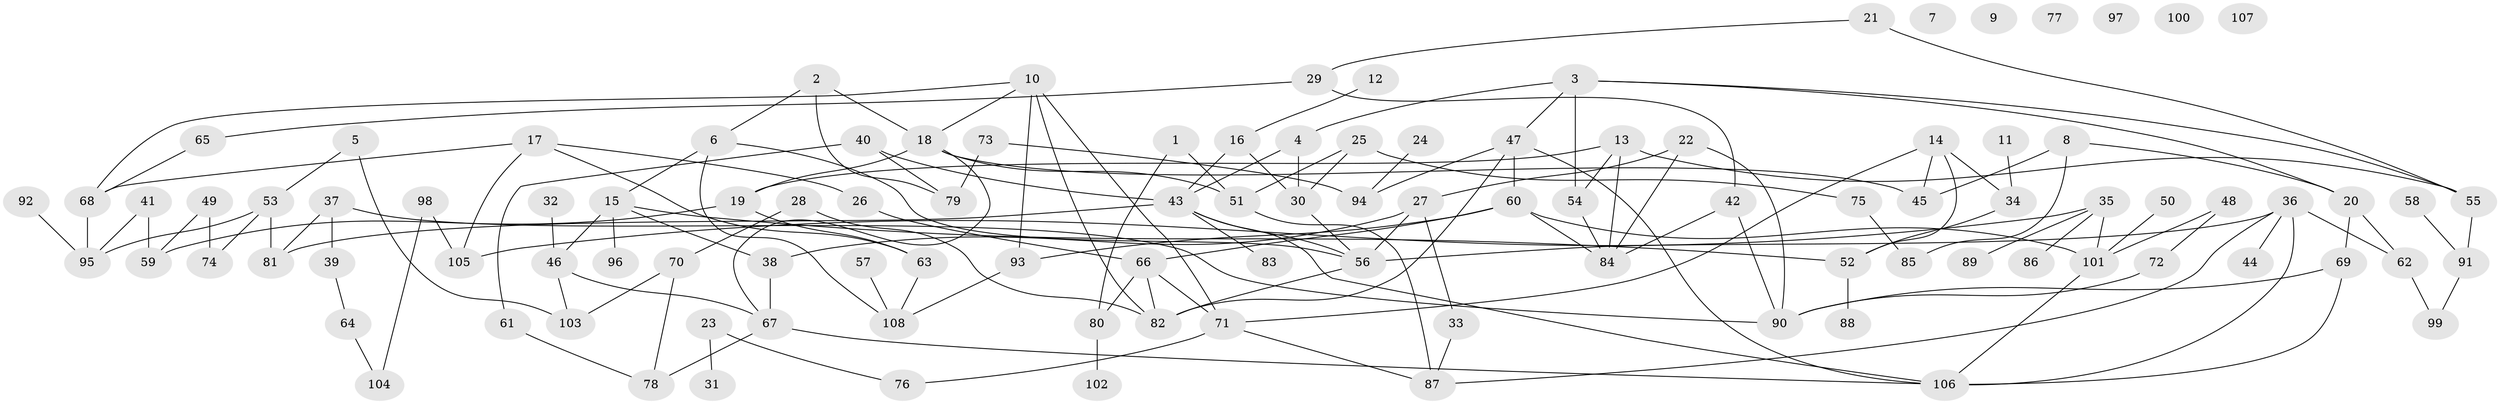 // coarse degree distribution, {3: 0.2608695652173913, 5: 0.14492753623188406, 6: 0.057971014492753624, 2: 0.18840579710144928, 0: 0.08695652173913043, 7: 0.043478260869565216, 1: 0.10144927536231885, 4: 0.08695652173913043, 8: 0.028985507246376812}
// Generated by graph-tools (version 1.1) at 2025/23/03/03/25 07:23:27]
// undirected, 108 vertices, 154 edges
graph export_dot {
graph [start="1"]
  node [color=gray90,style=filled];
  1;
  2;
  3;
  4;
  5;
  6;
  7;
  8;
  9;
  10;
  11;
  12;
  13;
  14;
  15;
  16;
  17;
  18;
  19;
  20;
  21;
  22;
  23;
  24;
  25;
  26;
  27;
  28;
  29;
  30;
  31;
  32;
  33;
  34;
  35;
  36;
  37;
  38;
  39;
  40;
  41;
  42;
  43;
  44;
  45;
  46;
  47;
  48;
  49;
  50;
  51;
  52;
  53;
  54;
  55;
  56;
  57;
  58;
  59;
  60;
  61;
  62;
  63;
  64;
  65;
  66;
  67;
  68;
  69;
  70;
  71;
  72;
  73;
  74;
  75;
  76;
  77;
  78;
  79;
  80;
  81;
  82;
  83;
  84;
  85;
  86;
  87;
  88;
  89;
  90;
  91;
  92;
  93;
  94;
  95;
  96;
  97;
  98;
  99;
  100;
  101;
  102;
  103;
  104;
  105;
  106;
  107;
  108;
  1 -- 51;
  1 -- 80;
  2 -- 6;
  2 -- 18;
  2 -- 79;
  3 -- 4;
  3 -- 20;
  3 -- 47;
  3 -- 54;
  3 -- 55;
  4 -- 30;
  4 -- 43;
  5 -- 53;
  5 -- 103;
  6 -- 15;
  6 -- 56;
  6 -- 108;
  8 -- 20;
  8 -- 45;
  8 -- 85;
  10 -- 18;
  10 -- 68;
  10 -- 71;
  10 -- 82;
  10 -- 93;
  11 -- 34;
  12 -- 16;
  13 -- 19;
  13 -- 54;
  13 -- 55;
  13 -- 84;
  14 -- 34;
  14 -- 45;
  14 -- 52;
  14 -- 71;
  15 -- 38;
  15 -- 46;
  15 -- 52;
  15 -- 96;
  16 -- 30;
  16 -- 43;
  17 -- 26;
  17 -- 63;
  17 -- 68;
  17 -- 105;
  18 -- 19;
  18 -- 45;
  18 -- 51;
  18 -- 67;
  19 -- 59;
  19 -- 63;
  20 -- 62;
  20 -- 69;
  21 -- 29;
  21 -- 55;
  22 -- 27;
  22 -- 84;
  22 -- 90;
  23 -- 31;
  23 -- 76;
  24 -- 94;
  25 -- 30;
  25 -- 51;
  25 -- 75;
  26 -- 66;
  27 -- 33;
  27 -- 38;
  27 -- 56;
  28 -- 70;
  28 -- 82;
  29 -- 42;
  29 -- 65;
  30 -- 56;
  32 -- 46;
  33 -- 87;
  34 -- 52;
  35 -- 86;
  35 -- 89;
  35 -- 101;
  35 -- 105;
  36 -- 44;
  36 -- 56;
  36 -- 62;
  36 -- 87;
  36 -- 106;
  37 -- 39;
  37 -- 81;
  37 -- 90;
  38 -- 67;
  39 -- 64;
  40 -- 43;
  40 -- 61;
  40 -- 79;
  41 -- 59;
  41 -- 95;
  42 -- 84;
  42 -- 90;
  43 -- 56;
  43 -- 81;
  43 -- 83;
  43 -- 106;
  46 -- 67;
  46 -- 103;
  47 -- 60;
  47 -- 82;
  47 -- 94;
  47 -- 106;
  48 -- 72;
  48 -- 101;
  49 -- 59;
  49 -- 74;
  50 -- 101;
  51 -- 87;
  52 -- 88;
  53 -- 74;
  53 -- 81;
  53 -- 95;
  54 -- 84;
  55 -- 91;
  56 -- 82;
  57 -- 108;
  58 -- 91;
  60 -- 66;
  60 -- 84;
  60 -- 93;
  60 -- 101;
  61 -- 78;
  62 -- 99;
  63 -- 108;
  64 -- 104;
  65 -- 68;
  66 -- 71;
  66 -- 80;
  66 -- 82;
  67 -- 78;
  67 -- 106;
  68 -- 95;
  69 -- 90;
  69 -- 106;
  70 -- 78;
  70 -- 103;
  71 -- 76;
  71 -- 87;
  72 -- 90;
  73 -- 79;
  73 -- 94;
  75 -- 85;
  80 -- 102;
  91 -- 99;
  92 -- 95;
  93 -- 108;
  98 -- 104;
  98 -- 105;
  101 -- 106;
}
